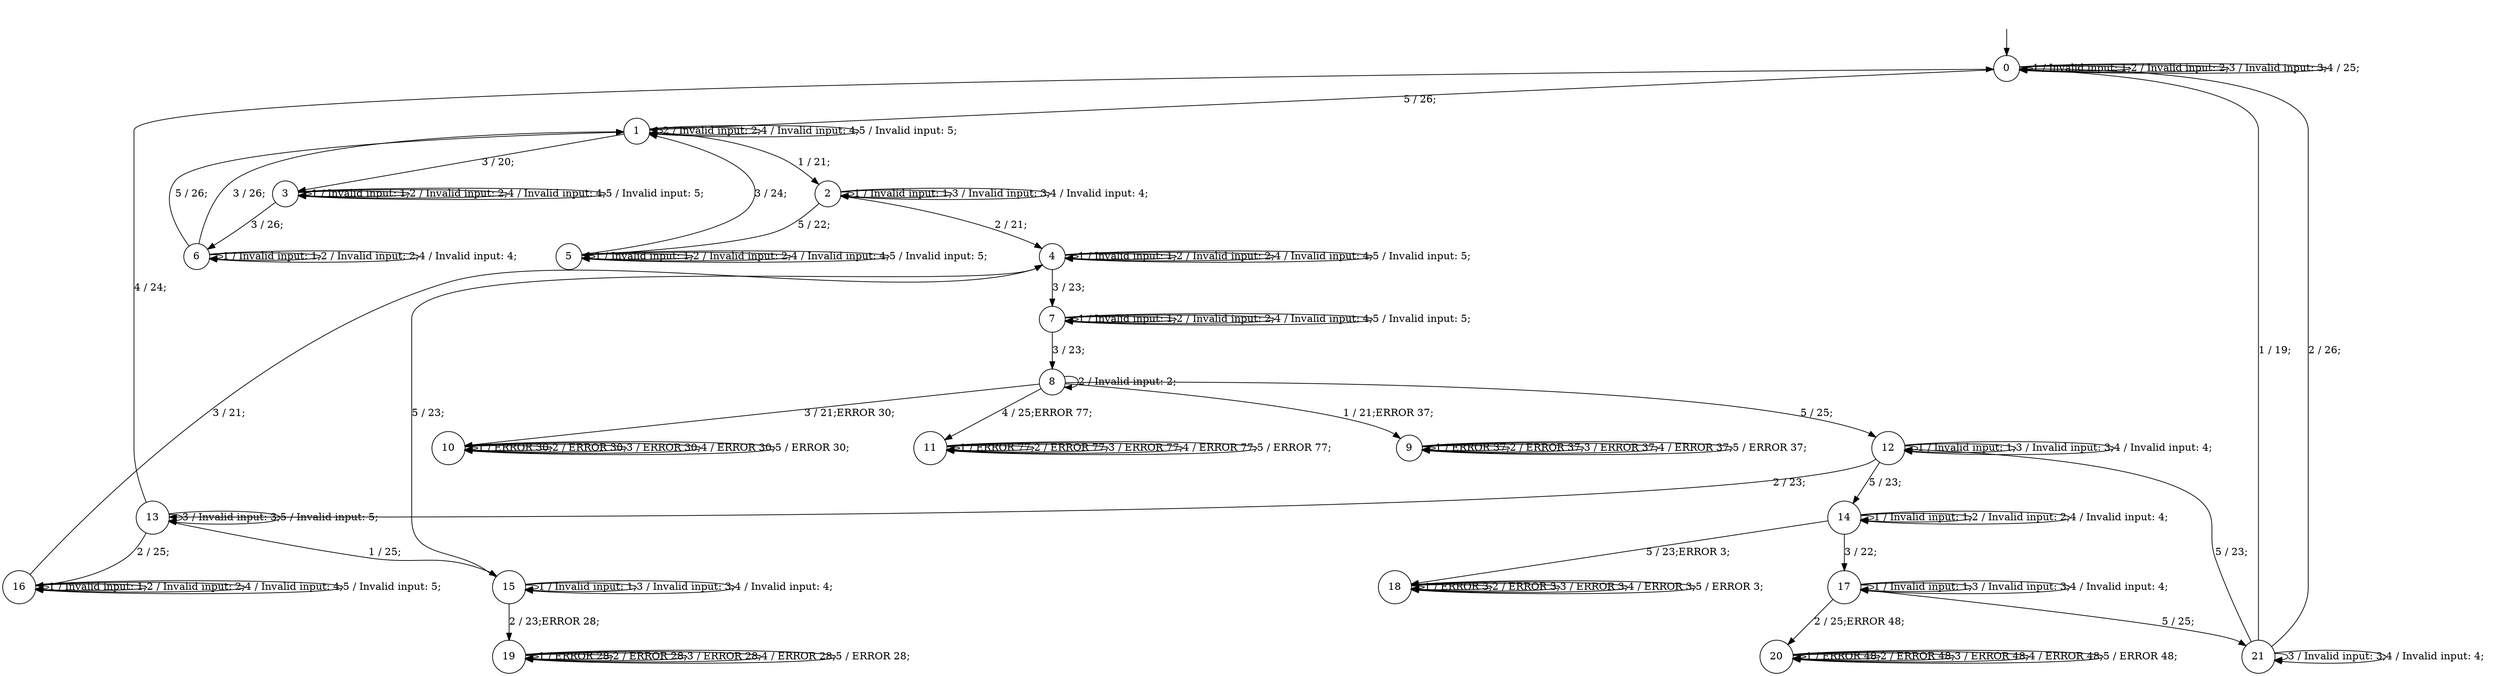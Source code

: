 digraph g {
__start0 [label="" shape="none"];

	s0 [shape="circle" label="0"];
	s1 [shape="circle" label="1"];
	s2 [shape="circle" label="2"];
	s3 [shape="circle" label="3"];
	s4 [shape="circle" label="4"];
	s5 [shape="circle" label="5"];
	s6 [shape="circle" label="6"];
	s7 [shape="circle" label="7"];
	s8 [shape="circle" label="8"];
	s9 [shape="circle" label="9"];
	s10 [shape="circle" label="10"];
	s11 [shape="circle" label="11"];
	s12 [shape="circle" label="12"];
	s13 [shape="circle" label="13"];
	s14 [shape="circle" label="14"];
	s15 [shape="circle" label="15"];
	s16 [shape="circle" label="16"];
	s17 [shape="circle" label="17"];
	s18 [shape="circle" label="18"];
	s19 [shape="circle" label="19"];
	s20 [shape="circle" label="20"];
	s21 [shape="circle" label="21"];
	s0 -> s0 [label="1 / Invalid input: 1;"];
	s0 -> s0 [label="2 / Invalid input: 2;"];
	s0 -> s0 [label="3 / Invalid input: 3;"];
	s0 -> s0 [label="4 / 25;"];
	s0 -> s1 [label="5 / 26;"];
	s1 -> s2 [label="1 / 21;"];
	s1 -> s1 [label="2 / Invalid input: 2;"];
	s1 -> s3 [label="3 / 20;"];
	s1 -> s1 [label="4 / Invalid input: 4;"];
	s1 -> s1 [label="5 / Invalid input: 5;"];
	s2 -> s2 [label="1 / Invalid input: 1;"];
	s2 -> s4 [label="2 / 21;"];
	s2 -> s2 [label="3 / Invalid input: 3;"];
	s2 -> s2 [label="4 / Invalid input: 4;"];
	s2 -> s5 [label="5 / 22;"];
	s3 -> s3 [label="1 / Invalid input: 1;"];
	s3 -> s3 [label="2 / Invalid input: 2;"];
	s3 -> s6 [label="3 / 26;"];
	s3 -> s3 [label="4 / Invalid input: 4;"];
	s3 -> s3 [label="5 / Invalid input: 5;"];
	s4 -> s4 [label="1 / Invalid input: 1;"];
	s4 -> s4 [label="2 / Invalid input: 2;"];
	s4 -> s7 [label="3 / 23;"];
	s4 -> s4 [label="4 / Invalid input: 4;"];
	s4 -> s4 [label="5 / Invalid input: 5;"];
	s5 -> s5 [label="1 / Invalid input: 1;"];
	s5 -> s5 [label="2 / Invalid input: 2;"];
	s5 -> s1 [label="3 / 24;"];
	s5 -> s5 [label="4 / Invalid input: 4;"];
	s5 -> s5 [label="5 / Invalid input: 5;"];
	s6 -> s6 [label="1 / Invalid input: 1;"];
	s6 -> s6 [label="2 / Invalid input: 2;"];
	s6 -> s1 [label="3 / 26;"];
	s6 -> s6 [label="4 / Invalid input: 4;"];
	s6 -> s1 [label="5 / 26;"];
	s7 -> s7 [label="1 / Invalid input: 1;"];
	s7 -> s7 [label="2 / Invalid input: 2;"];
	s7 -> s8 [label="3 / 23;"];
	s7 -> s7 [label="4 / Invalid input: 4;"];
	s7 -> s7 [label="5 / Invalid input: 5;"];
	s8 -> s9 [label="1 / 21;ERROR 37;"];
	s8 -> s8 [label="2 / Invalid input: 2;"];
	s8 -> s10 [label="3 / 21;ERROR 30;"];
	s8 -> s11 [label="4 / 25;ERROR 77;"];
	s8 -> s12 [label="5 / 25;"];
	s9 -> s9 [label="1 / ERROR 37;"];
	s9 -> s9 [label="2 / ERROR 37;"];
	s9 -> s9 [label="3 / ERROR 37;"];
	s9 -> s9 [label="4 / ERROR 37;"];
	s9 -> s9 [label="5 / ERROR 37;"];
	s10 -> s10 [label="1 / ERROR 30;"];
	s10 -> s10 [label="2 / ERROR 30;"];
	s10 -> s10 [label="3 / ERROR 30;"];
	s10 -> s10 [label="4 / ERROR 30;"];
	s10 -> s10 [label="5 / ERROR 30;"];
	s11 -> s11 [label="1 / ERROR 77;"];
	s11 -> s11 [label="2 / ERROR 77;"];
	s11 -> s11 [label="3 / ERROR 77;"];
	s11 -> s11 [label="4 / ERROR 77;"];
	s11 -> s11 [label="5 / ERROR 77;"];
	s12 -> s12 [label="1 / Invalid input: 1;"];
	s12 -> s13 [label="2 / 23;"];
	s12 -> s12 [label="3 / Invalid input: 3;"];
	s12 -> s12 [label="4 / Invalid input: 4;"];
	s12 -> s14 [label="5 / 23;"];
	s13 -> s15 [label="1 / 25;"];
	s13 -> s16 [label="2 / 25;"];
	s13 -> s13 [label="3 / Invalid input: 3;"];
	s13 -> s0 [label="4 / 24;"];
	s13 -> s13 [label="5 / Invalid input: 5;"];
	s14 -> s14 [label="1 / Invalid input: 1;"];
	s14 -> s14 [label="2 / Invalid input: 2;"];
	s14 -> s17 [label="3 / 22;"];
	s14 -> s14 [label="4 / Invalid input: 4;"];
	s14 -> s18 [label="5 / 23;ERROR 3;"];
	s15 -> s15 [label="1 / Invalid input: 1;"];
	s15 -> s19 [label="2 / 23;ERROR 28;"];
	s15 -> s15 [label="3 / Invalid input: 3;"];
	s15 -> s15 [label="4 / Invalid input: 4;"];
	s15 -> s4 [label="5 / 23;"];
	s16 -> s16 [label="1 / Invalid input: 1;"];
	s16 -> s16 [label="2 / Invalid input: 2;"];
	s16 -> s4 [label="3 / 21;"];
	s16 -> s16 [label="4 / Invalid input: 4;"];
	s16 -> s16 [label="5 / Invalid input: 5;"];
	s17 -> s17 [label="1 / Invalid input: 1;"];
	s17 -> s20 [label="2 / 25;ERROR 48;"];
	s17 -> s17 [label="3 / Invalid input: 3;"];
	s17 -> s17 [label="4 / Invalid input: 4;"];
	s17 -> s21 [label="5 / 25;"];
	s18 -> s18 [label="1 / ERROR 3;"];
	s18 -> s18 [label="2 / ERROR 3;"];
	s18 -> s18 [label="3 / ERROR 3;"];
	s18 -> s18 [label="4 / ERROR 3;"];
	s18 -> s18 [label="5 / ERROR 3;"];
	s19 -> s19 [label="1 / ERROR 28;"];
	s19 -> s19 [label="2 / ERROR 28;"];
	s19 -> s19 [label="3 / ERROR 28;"];
	s19 -> s19 [label="4 / ERROR 28;"];
	s19 -> s19 [label="5 / ERROR 28;"];
	s20 -> s20 [label="1 / ERROR 48;"];
	s20 -> s20 [label="2 / ERROR 48;"];
	s20 -> s20 [label="3 / ERROR 48;"];
	s20 -> s20 [label="4 / ERROR 48;"];
	s20 -> s20 [label="5 / ERROR 48;"];
	s21 -> s0 [label="1 / 19;"];
	s21 -> s0 [label="2 / 26;"];
	s21 -> s21 [label="3 / Invalid input: 3;"];
	s21 -> s21 [label="4 / Invalid input: 4;"];
	s21 -> s12 [label="5 / 23;"];

__start0 -> s0;
}
